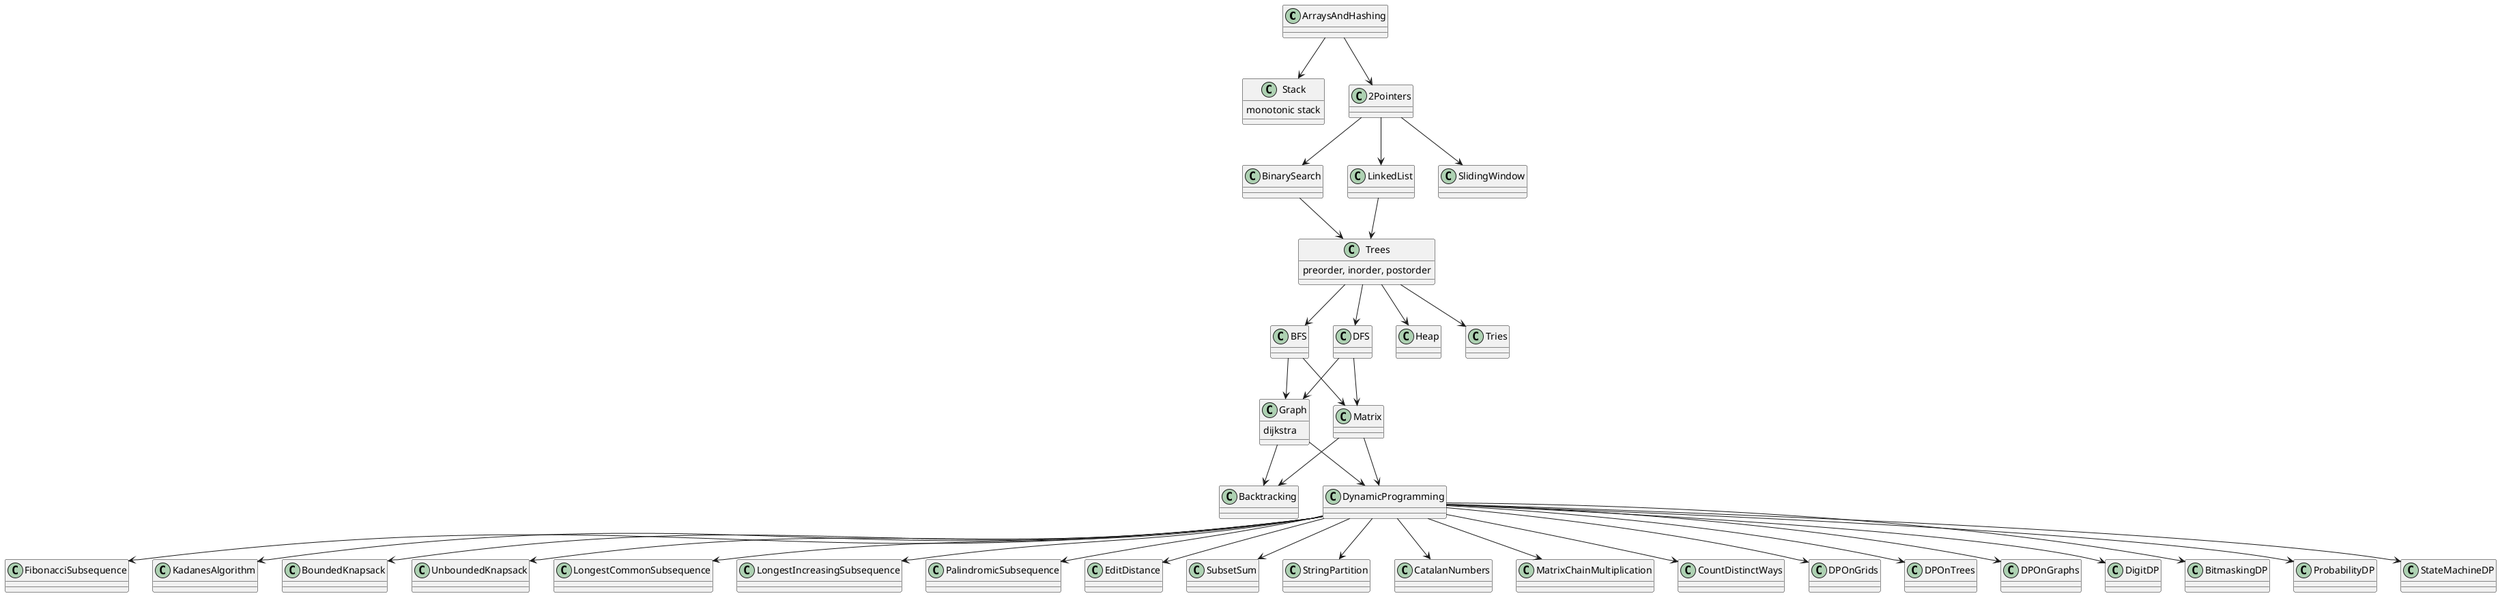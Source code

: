 @startuml
together{
    class ArraysAndHashing
}
together{
    class 2Pointers 
    class Stack {
        monotonic stack
    }
}
together{
    class SlidingWindow
    class LinkedList
    class BinarySearch
}
together{
    class Trees {
        preorder, inorder, postorder
    }
}
together{
    class Tries
    class Heap
    class DFS
    class BFS
}

together{
    class Matrix
    class Graph {
        dijkstra
    }
}

ArraysAndHashing -down-> 2Pointers
ArraysAndHashing -down-> Stack
2Pointers -down-> SlidingWindow
2Pointers -down-> LinkedList
2Pointers -down-> BinarySearch
LinkedList -down-> Trees
BinarySearch -down-> Trees
Trees -down-> Tries
Trees -down-> Heap
Trees -down-> DFS
Trees -down-> BFS
BFS -down-> Matrix
DFS -down-> Matrix
BFS -down-> Graph
DFS -down-> Graph
Graph -down-> Backtracking
Matrix -down-> Backtracking
Graph -down-> DynamicProgramming
Matrix -down-> DynamicProgramming
DynamicProgramming -down-> FibonacciSubsequence
DynamicProgramming -down-> KadanesAlgorithm
DynamicProgramming -down-> BoundedKnapsack
DynamicProgramming -down-> UnboundedKnapsack
DynamicProgramming -down-> LongestCommonSubsequence
DynamicProgramming -down-> LongestIncreasingSubsequence
DynamicProgramming -down-> PalindromicSubsequence
DynamicProgramming -down-> EditDistance
DynamicProgramming -down-> SubsetSum
DynamicProgramming -down-> StringPartition
DynamicProgramming -down-> CatalanNumbers
DynamicProgramming -down-> MatrixChainMultiplication
DynamicProgramming -down-> CountDistinctWays
DynamicProgramming -down-> DPOnGrids
DynamicProgramming -down-> DPOnTrees
DynamicProgramming -down-> DPOnGraphs
DynamicProgramming -down-> DigitDP
DynamicProgramming -down-> BitmaskingDP
DynamicProgramming -down-> ProbabilityDP
DynamicProgramming -down-> StateMachineDP